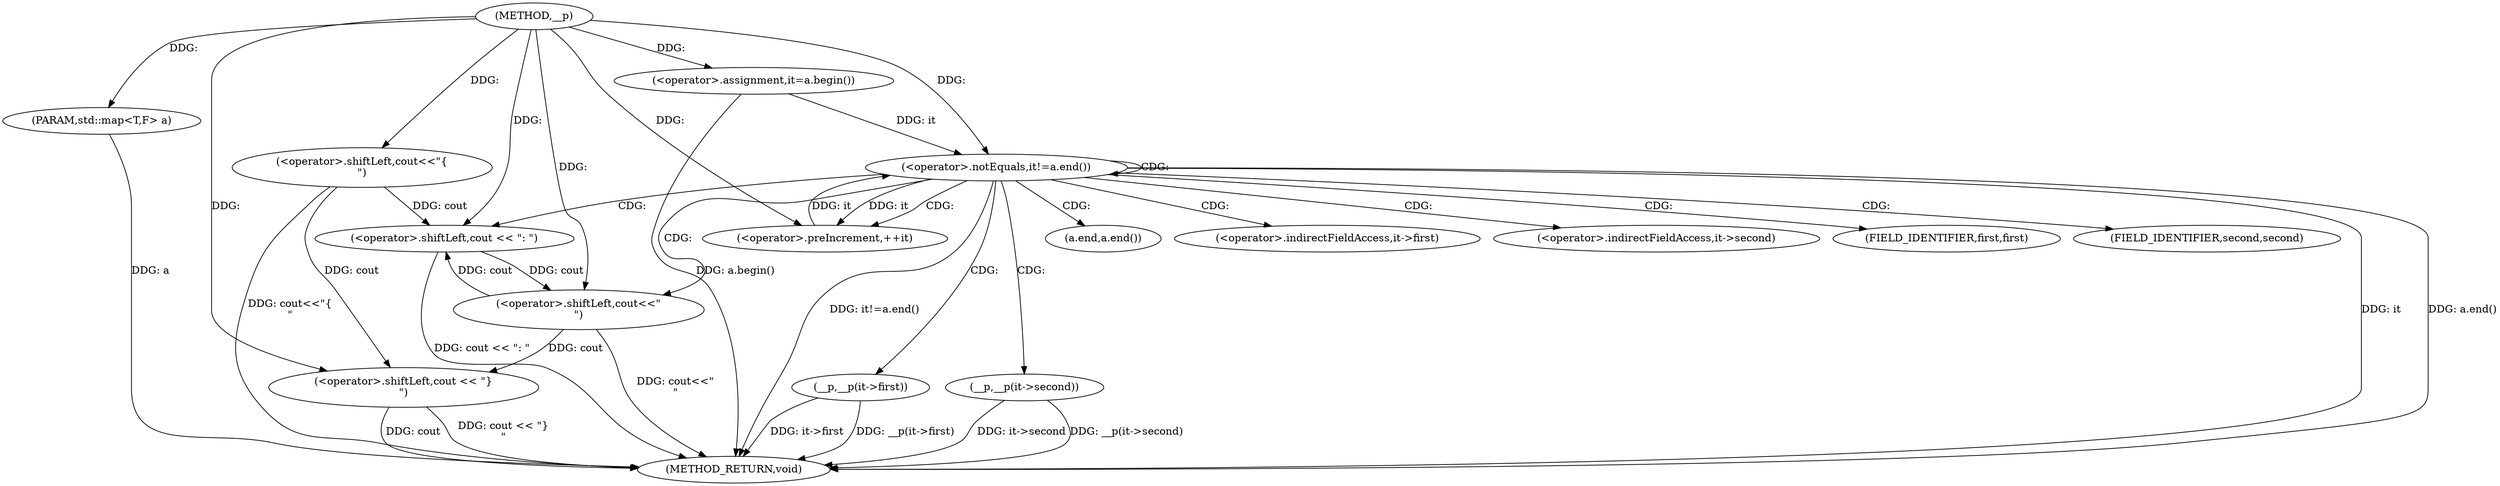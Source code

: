 digraph "__p" {  
"1000229" [label = "(METHOD,__p)" ]
"1000263" [label = "(METHOD_RETURN,void)" ]
"1000230" [label = "(PARAM,std::map<T,F> a)" ]
"1000232" [label = "(<operator>.shiftLeft,cout<<\"{\n\")" ]
"1000260" [label = "(<operator>.shiftLeft,cout << \"}\n\")" ]
"1000237" [label = "(<operator>.assignment,it=a.begin())" ]
"1000240" [label = "(<operator>.notEquals,it!=a.end())" ]
"1000243" [label = "(<operator>.preIncrement,++it)" ]
"1000246" [label = "(__p,__p(it->first))" ]
"1000250" [label = "(<operator>.shiftLeft,cout << \": \")" ]
"1000253" [label = "(__p,__p(it->second))" ]
"1000257" [label = "(<operator>.shiftLeft,cout<<\"\n\")" ]
"1000242" [label = "(a.end,a.end())" ]
"1000247" [label = "(<operator>.indirectFieldAccess,it->first)" ]
"1000254" [label = "(<operator>.indirectFieldAccess,it->second)" ]
"1000249" [label = "(FIELD_IDENTIFIER,first,first)" ]
"1000256" [label = "(FIELD_IDENTIFIER,second,second)" ]
  "1000230" -> "1000263"  [ label = "DDG: a"] 
  "1000232" -> "1000263"  [ label = "DDG: cout<<\"{\n\""] 
  "1000237" -> "1000263"  [ label = "DDG: a.begin()"] 
  "1000240" -> "1000263"  [ label = "DDG: it"] 
  "1000240" -> "1000263"  [ label = "DDG: a.end()"] 
  "1000240" -> "1000263"  [ label = "DDG: it!=a.end()"] 
  "1000260" -> "1000263"  [ label = "DDG: cout"] 
  "1000260" -> "1000263"  [ label = "DDG: cout << \"}\n\""] 
  "1000246" -> "1000263"  [ label = "DDG: it->first"] 
  "1000246" -> "1000263"  [ label = "DDG: __p(it->first)"] 
  "1000250" -> "1000263"  [ label = "DDG: cout << \": \""] 
  "1000253" -> "1000263"  [ label = "DDG: it->second"] 
  "1000253" -> "1000263"  [ label = "DDG: __p(it->second)"] 
  "1000257" -> "1000263"  [ label = "DDG: cout<<\"\n\""] 
  "1000229" -> "1000230"  [ label = "DDG: "] 
  "1000229" -> "1000232"  [ label = "DDG: "] 
  "1000229" -> "1000237"  [ label = "DDG: "] 
  "1000232" -> "1000260"  [ label = "DDG: cout"] 
  "1000257" -> "1000260"  [ label = "DDG: cout"] 
  "1000229" -> "1000260"  [ label = "DDG: "] 
  "1000237" -> "1000240"  [ label = "DDG: it"] 
  "1000243" -> "1000240"  [ label = "DDG: it"] 
  "1000229" -> "1000240"  [ label = "DDG: "] 
  "1000240" -> "1000243"  [ label = "DDG: it"] 
  "1000229" -> "1000243"  [ label = "DDG: "] 
  "1000232" -> "1000250"  [ label = "DDG: cout"] 
  "1000257" -> "1000250"  [ label = "DDG: cout"] 
  "1000229" -> "1000250"  [ label = "DDG: "] 
  "1000250" -> "1000257"  [ label = "DDG: cout"] 
  "1000229" -> "1000257"  [ label = "DDG: "] 
  "1000240" -> "1000247"  [ label = "CDG: "] 
  "1000240" -> "1000240"  [ label = "CDG: "] 
  "1000240" -> "1000256"  [ label = "CDG: "] 
  "1000240" -> "1000254"  [ label = "CDG: "] 
  "1000240" -> "1000253"  [ label = "CDG: "] 
  "1000240" -> "1000243"  [ label = "CDG: "] 
  "1000240" -> "1000242"  [ label = "CDG: "] 
  "1000240" -> "1000246"  [ label = "CDG: "] 
  "1000240" -> "1000250"  [ label = "CDG: "] 
  "1000240" -> "1000249"  [ label = "CDG: "] 
  "1000240" -> "1000257"  [ label = "CDG: "] 
}
